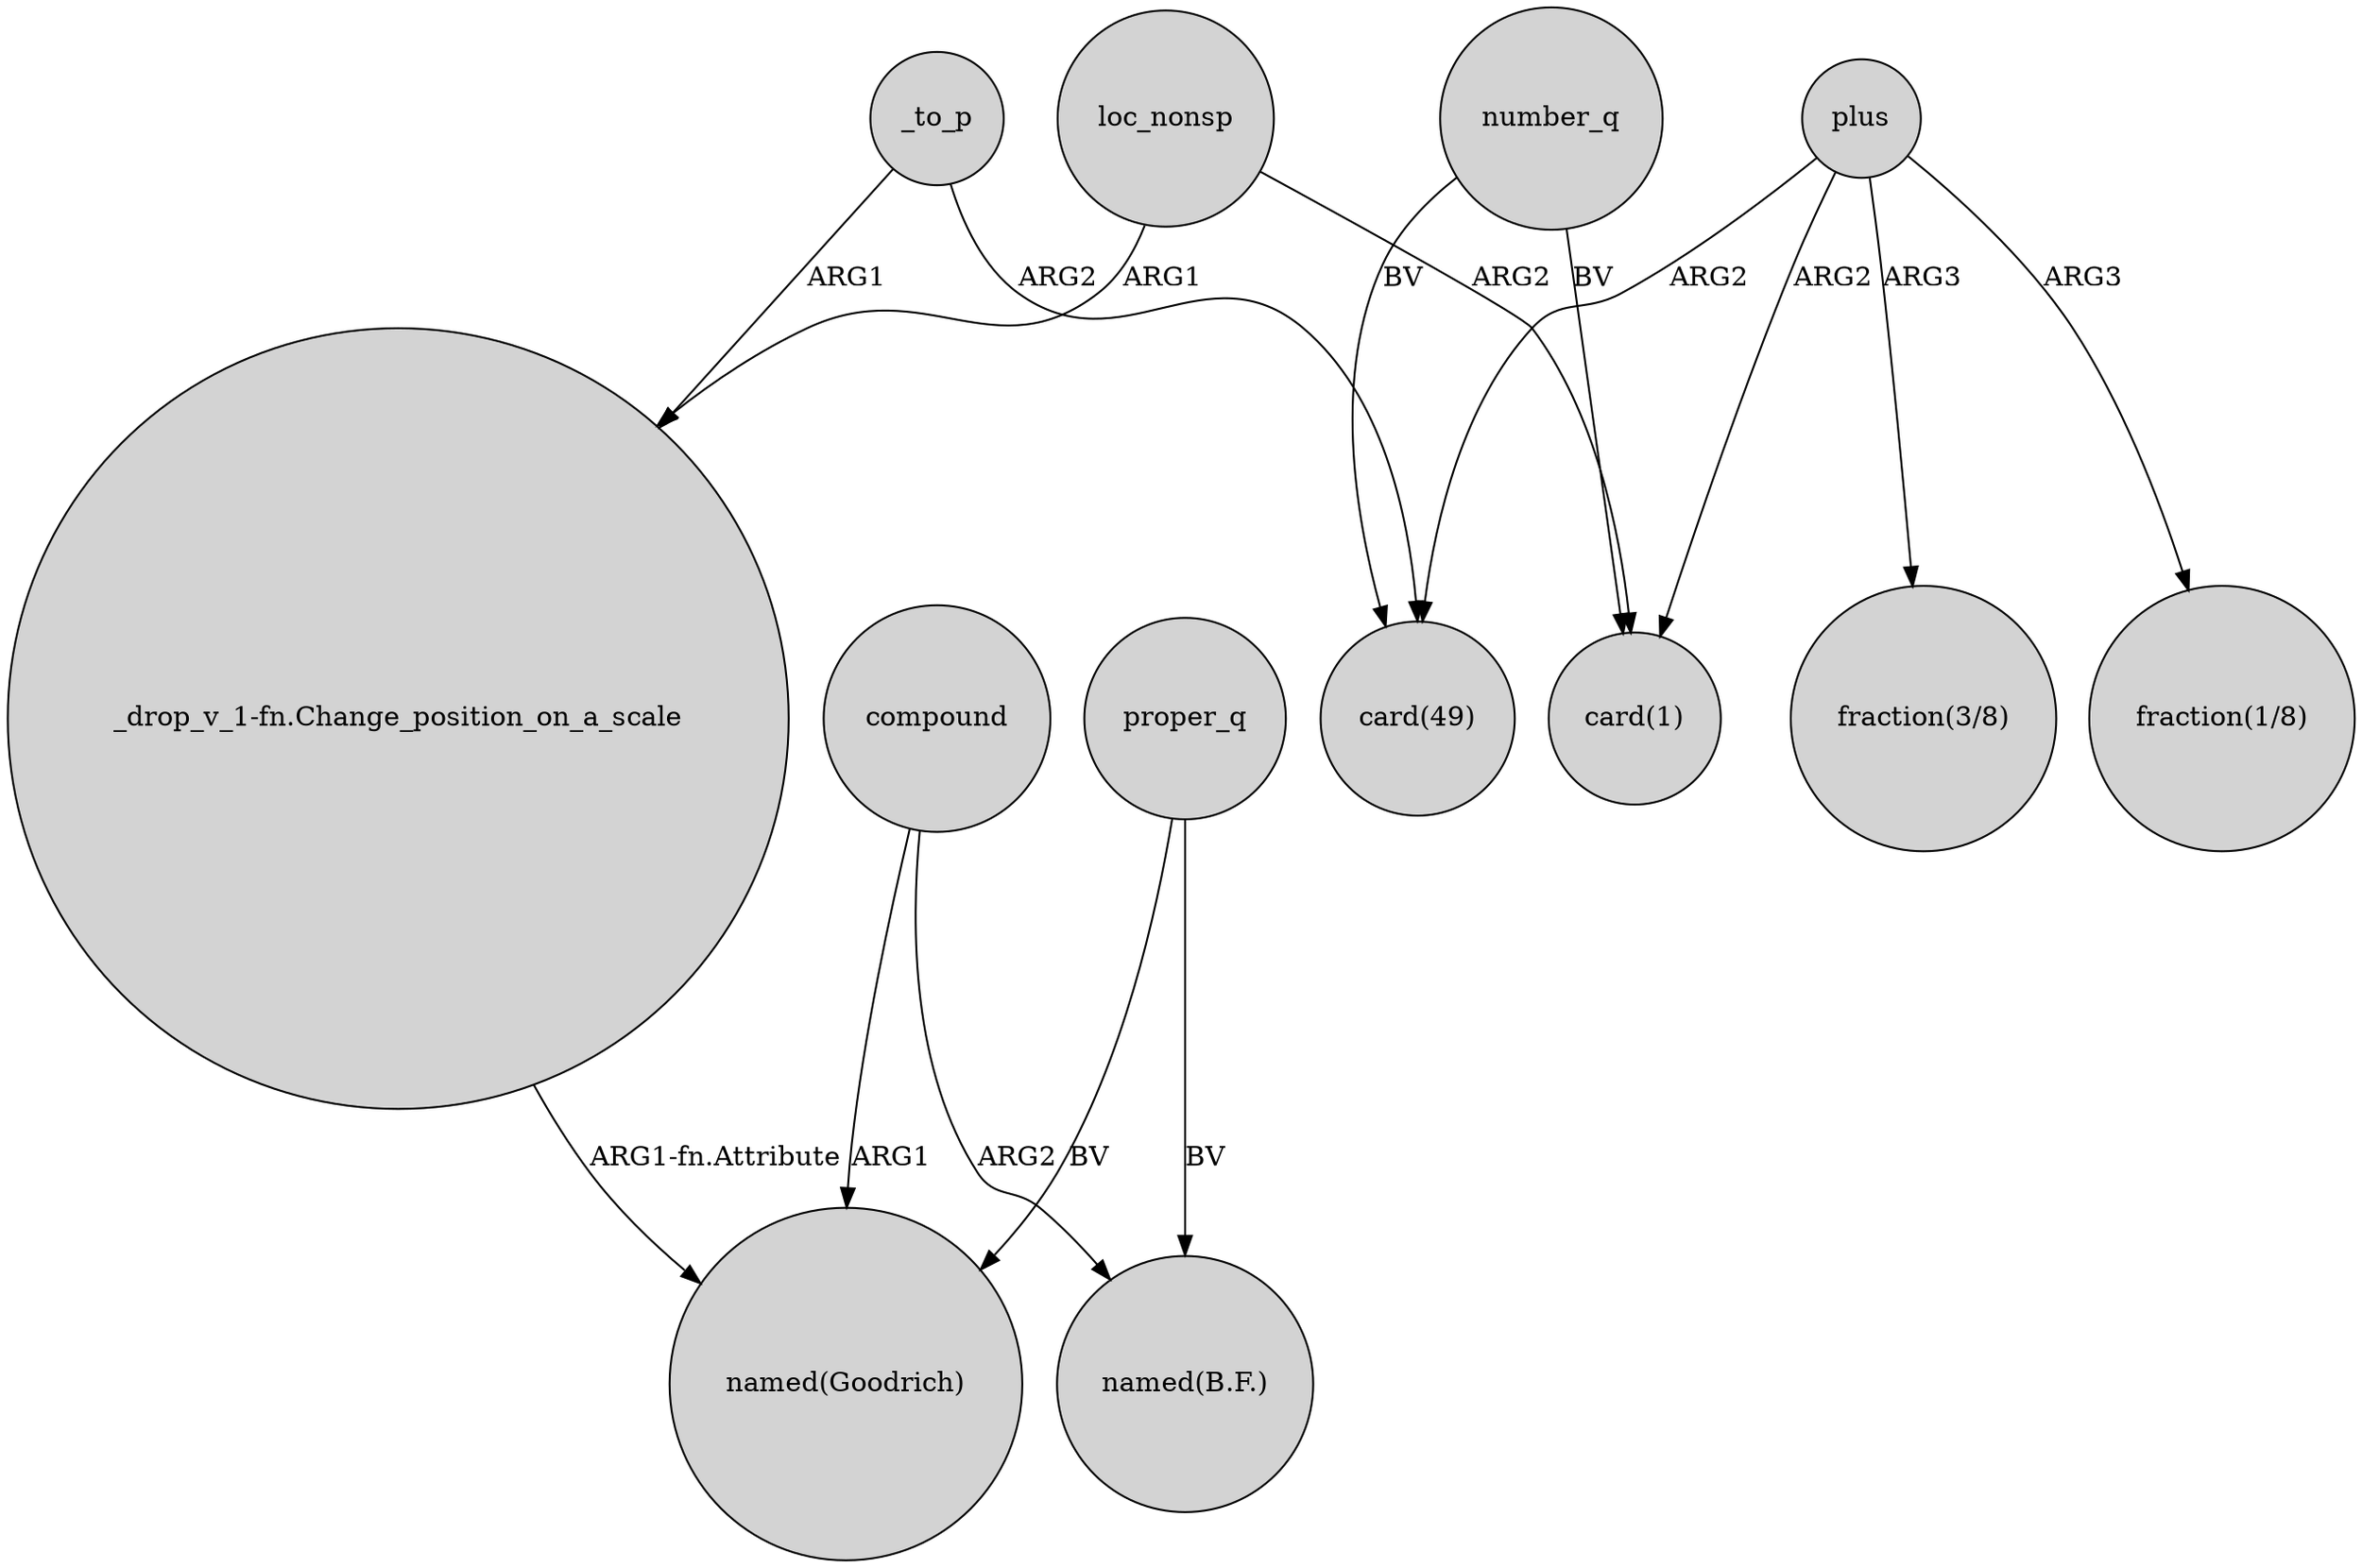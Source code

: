 digraph {
	node [shape=circle style=filled]
	compound -> "named(Goodrich)" [label=ARG1]
	"_drop_v_1-fn.Change_position_on_a_scale" -> "named(Goodrich)" [label="ARG1-fn.Attribute"]
	_to_p -> "_drop_v_1-fn.Change_position_on_a_scale" [label=ARG1]
	proper_q -> "named(Goodrich)" [label=BV]
	plus -> "card(49)" [label=ARG2]
	loc_nonsp -> "card(1)" [label=ARG2]
	number_q -> "card(1)" [label=BV]
	plus -> "fraction(3/8)" [label=ARG3]
	plus -> "card(1)" [label=ARG2]
	_to_p -> "card(49)" [label=ARG2]
	number_q -> "card(49)" [label=BV]
	proper_q -> "named(B.F.)" [label=BV]
	compound -> "named(B.F.)" [label=ARG2]
	loc_nonsp -> "_drop_v_1-fn.Change_position_on_a_scale" [label=ARG1]
	plus -> "fraction(1/8)" [label=ARG3]
}
